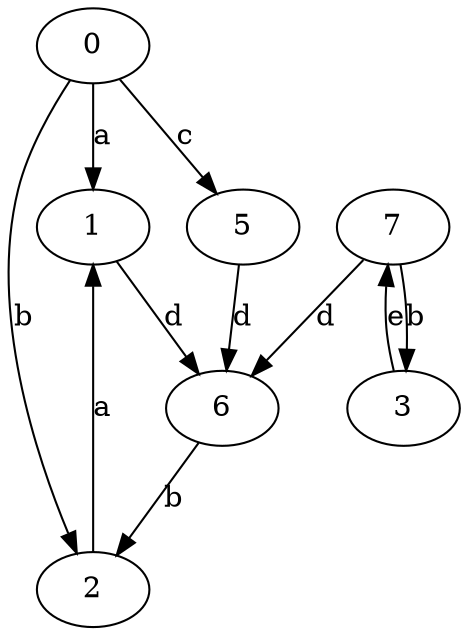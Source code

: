 strict digraph  {
0;
1;
2;
3;
5;
6;
7;
0 -> 1  [label=a];
0 -> 2  [label=b];
0 -> 5  [label=c];
1 -> 6  [label=d];
2 -> 1  [label=a];
3 -> 7  [label=e];
5 -> 6  [label=d];
6 -> 2  [label=b];
7 -> 3  [label=b];
7 -> 6  [label=d];
}
